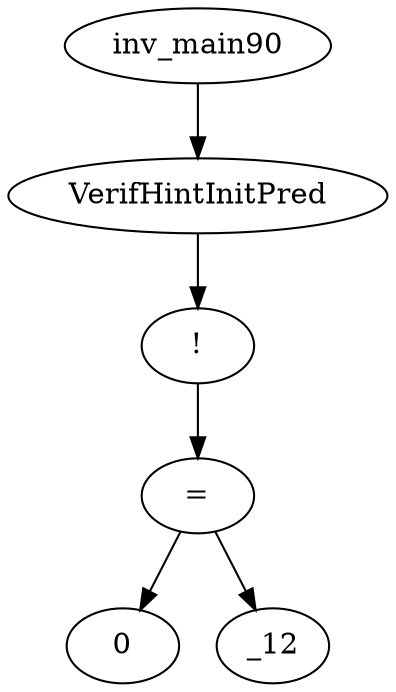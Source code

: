 digraph dag {
0 [label="inv_main90"];
1 [label="VerifHintInitPred"];
2 [label="!"];
3 [label="="];
4 [label="0"];
5 [label="_12"];
0->1
1->2
2->3
3->5
3 -> 4
}
